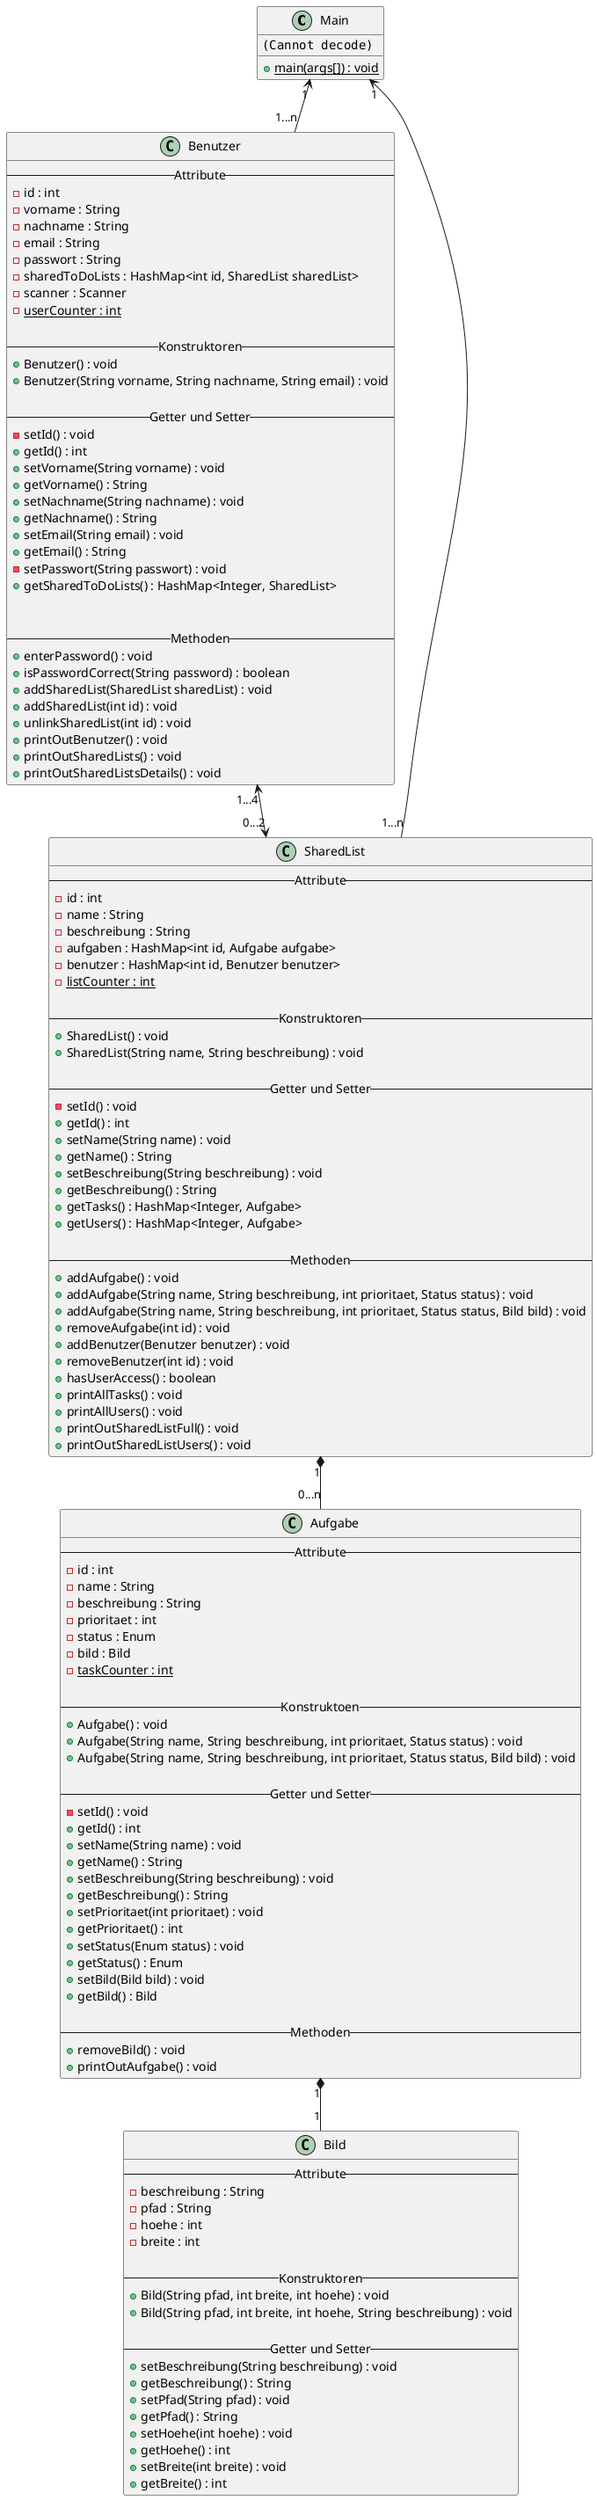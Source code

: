 @startuml

Main : <img:java.png{scale=0.3}>

class Main {
    + {static} main(args[]) : void
}



class Benutzer {
    -- Attribute --
    - id : int
    - vorname : String
    - nachname : String
    - email : String
    - passwort : String
    - sharedToDoLists : HashMap<int id, SharedList sharedList>
    - scanner : Scanner
    - {static} userCounter : int

    -- Konstruktoren --
    + Benutzer() : void
    + Benutzer(String vorname, String nachname, String email) : void

    -- Getter und Setter --
    - setId() : void
    + getId() : int
    + setVorname(String vorname) : void
    + getVorname() : String
    + setNachname(String nachname) : void
    + getNachname() : String
    + setEmail(String email) : void
    + getEmail() : String
    - setPasswort(String passwort) : void
    + getSharedToDoLists() : HashMap<Integer, SharedList>

    
    -- Methoden --
    + enterPassword() : void
    + isPasswordCorrect(String password) : boolean
    + addSharedList(SharedList sharedList) : void
    + addSharedList(int id) : void
    + unlinkSharedList(int id) : void
    + printOutBenutzer() : void
    + printOutSharedLists() : void
    + printOutSharedListsDetails() : void
}

class SharedList {
    -- Attribute --
    - id : int
    - name : String
    - beschreibung : String
    - aufgaben : HashMap<int id, Aufgabe aufgabe>
    - benutzer : HashMap<int id, Benutzer benutzer>
    -{static} listCounter : int

    -- Konstruktoren --
    + SharedList() : void
    + SharedList(String name, String beschreibung) : void

    -- Getter und Setter --
    - setId() : void
    + getId() : int
    + setName(String name) : void
    + getName() : String
    + setBeschreibung(String beschreibung) : void
    + getBeschreibung() : String
    + getTasks() : HashMap<Integer, Aufgabe>
    + getUsers() : HashMap<Integer, Aufgabe>

    -- Methoden --
    + addAufgabe() : void
    + addAufgabe(String name, String beschreibung, int prioritaet, Status status) : void
    + addAufgabe(String name, String beschreibung, int prioritaet, Status status, Bild bild) : void
    + removeAufgabe(int id) : void
    + addBenutzer(Benutzer benutzer) : void
    + removeBenutzer(int id) : void
    + hasUserAccess() : boolean
    + printAllTasks() : void
    + printAllUsers() : void
    + printOutSharedListFull() : void
    + printOutSharedListUsers() : void
}

class Aufgabe {
    -- Attribute --
    - id : int
    - name : String
    - beschreibung : String
    - prioritaet : int
    - status : Enum
    - bild : Bild
    -{static} taskCounter : int

    -- Konstruktoen --
    + Aufgabe() : void
    + Aufgabe(String name, String beschreibung, int prioritaet, Status status) : void
    + Aufgabe(String name, String beschreibung, int prioritaet, Status status, Bild bild) : void

    -- Getter und Setter --
    - setId() : void
    + getId() : int
    + setName(String name) : void
    + getName() : String
    + setBeschreibung(String beschreibung) : void
    + getBeschreibung() : String
    + setPrioritaet(int prioritaet) : void
    + getPrioritaet() : int
    + setStatus(Enum status) : void
    + getStatus() : Enum
    + setBild(Bild bild) : void
    + getBild() : Bild

    -- Methoden --
    + removeBild() : void
    + printOutAufgabe() : void
}

class Bild {
    -- Attribute --
    - beschreibung : String
    - pfad : String
    - hoehe : int
    - breite : int

    -- Konstruktoren --
    + Bild(String pfad, int breite, int hoehe) : void
    + Bild(String pfad, int breite, int hoehe, String beschreibung) : void

    -- Getter und Setter --
    + setBeschreibung(String beschreibung) : void
    + getBeschreibung() : String
    + setPfad(String pfad) : void
    + getPfad() : String
    + setHoehe(int hoehe) : void
    + getHoehe() : int
    + setBreite(int breite) : void
    + getBreite() : int
}
Main "1" <-- "1...n" Benutzer
Main "1" <-- "1...n" SharedList
Benutzer "1...4" <--> "0...2" SharedList
SharedList "1" *-- "0...n" Aufgabe
Aufgabe "1" *-- "1" Bild

@enduml